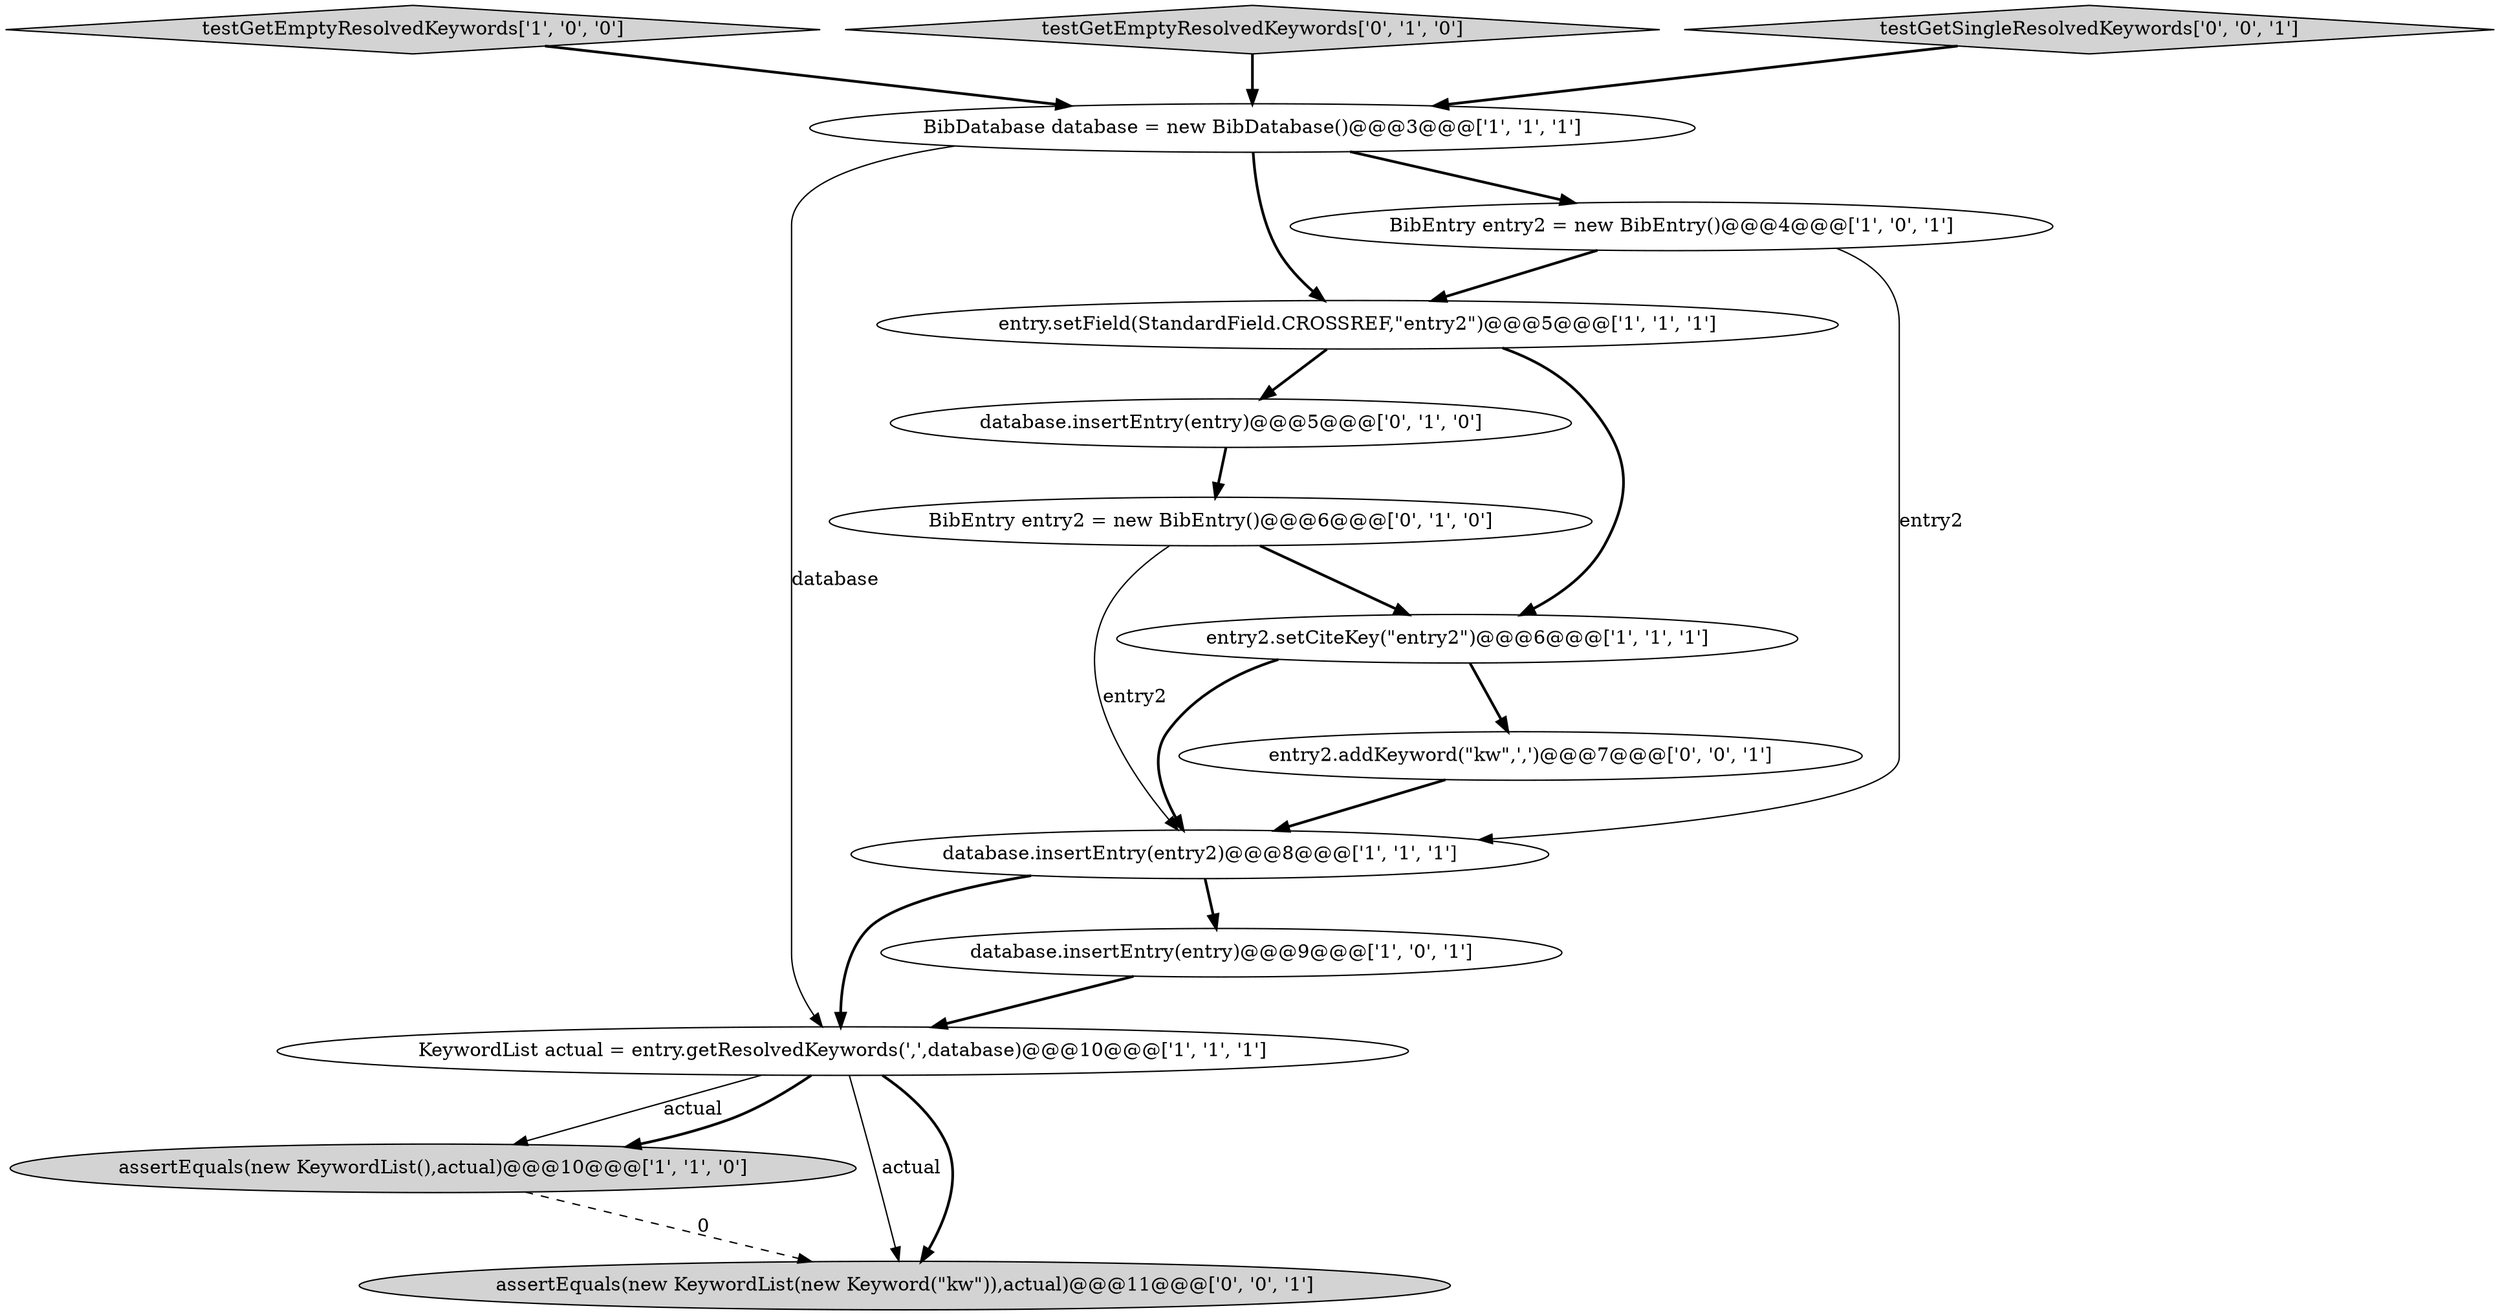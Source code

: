 digraph {
8 [style = filled, label = "testGetEmptyResolvedKeywords['1', '0', '0']", fillcolor = lightgray, shape = diamond image = "AAA0AAABBB1BBB"];
10 [style = filled, label = "testGetEmptyResolvedKeywords['0', '1', '0']", fillcolor = lightgray, shape = diamond image = "AAA0AAABBB2BBB"];
14 [style = filled, label = "testGetSingleResolvedKeywords['0', '0', '1']", fillcolor = lightgray, shape = diamond image = "AAA0AAABBB3BBB"];
9 [style = filled, label = "database.insertEntry(entry)@@@5@@@['0', '1', '0']", fillcolor = white, shape = ellipse image = "AAA1AAABBB2BBB"];
4 [style = filled, label = "KeywordList actual = entry.getResolvedKeywords(',',database)@@@10@@@['1', '1', '1']", fillcolor = white, shape = ellipse image = "AAA0AAABBB1BBB"];
5 [style = filled, label = "database.insertEntry(entry2)@@@8@@@['1', '1', '1']", fillcolor = white, shape = ellipse image = "AAA0AAABBB1BBB"];
2 [style = filled, label = "entry2.setCiteKey(\"entry2\")@@@6@@@['1', '1', '1']", fillcolor = white, shape = ellipse image = "AAA0AAABBB1BBB"];
0 [style = filled, label = "BibDatabase database = new BibDatabase()@@@3@@@['1', '1', '1']", fillcolor = white, shape = ellipse image = "AAA0AAABBB1BBB"];
3 [style = filled, label = "assertEquals(new KeywordList(),actual)@@@10@@@['1', '1', '0']", fillcolor = lightgray, shape = ellipse image = "AAA0AAABBB1BBB"];
6 [style = filled, label = "database.insertEntry(entry)@@@9@@@['1', '0', '1']", fillcolor = white, shape = ellipse image = "AAA0AAABBB1BBB"];
1 [style = filled, label = "entry.setField(StandardField.CROSSREF,\"entry2\")@@@5@@@['1', '1', '1']", fillcolor = white, shape = ellipse image = "AAA0AAABBB1BBB"];
12 [style = filled, label = "assertEquals(new KeywordList(new Keyword(\"kw\")),actual)@@@11@@@['0', '0', '1']", fillcolor = lightgray, shape = ellipse image = "AAA0AAABBB3BBB"];
13 [style = filled, label = "entry2.addKeyword(\"kw\",',')@@@7@@@['0', '0', '1']", fillcolor = white, shape = ellipse image = "AAA0AAABBB3BBB"];
11 [style = filled, label = "BibEntry entry2 = new BibEntry()@@@6@@@['0', '1', '0']", fillcolor = white, shape = ellipse image = "AAA1AAABBB2BBB"];
7 [style = filled, label = "BibEntry entry2 = new BibEntry()@@@4@@@['1', '0', '1']", fillcolor = white, shape = ellipse image = "AAA0AAABBB1BBB"];
1->9 [style = bold, label=""];
9->11 [style = bold, label=""];
6->4 [style = bold, label=""];
8->0 [style = bold, label=""];
0->7 [style = bold, label=""];
2->13 [style = bold, label=""];
2->5 [style = bold, label=""];
14->0 [style = bold, label=""];
4->12 [style = solid, label="actual"];
4->3 [style = solid, label="actual"];
0->1 [style = bold, label=""];
5->4 [style = bold, label=""];
11->2 [style = bold, label=""];
0->4 [style = solid, label="database"];
7->5 [style = solid, label="entry2"];
4->12 [style = bold, label=""];
7->1 [style = bold, label=""];
3->12 [style = dashed, label="0"];
4->3 [style = bold, label=""];
1->2 [style = bold, label=""];
13->5 [style = bold, label=""];
10->0 [style = bold, label=""];
5->6 [style = bold, label=""];
11->5 [style = solid, label="entry2"];
}
